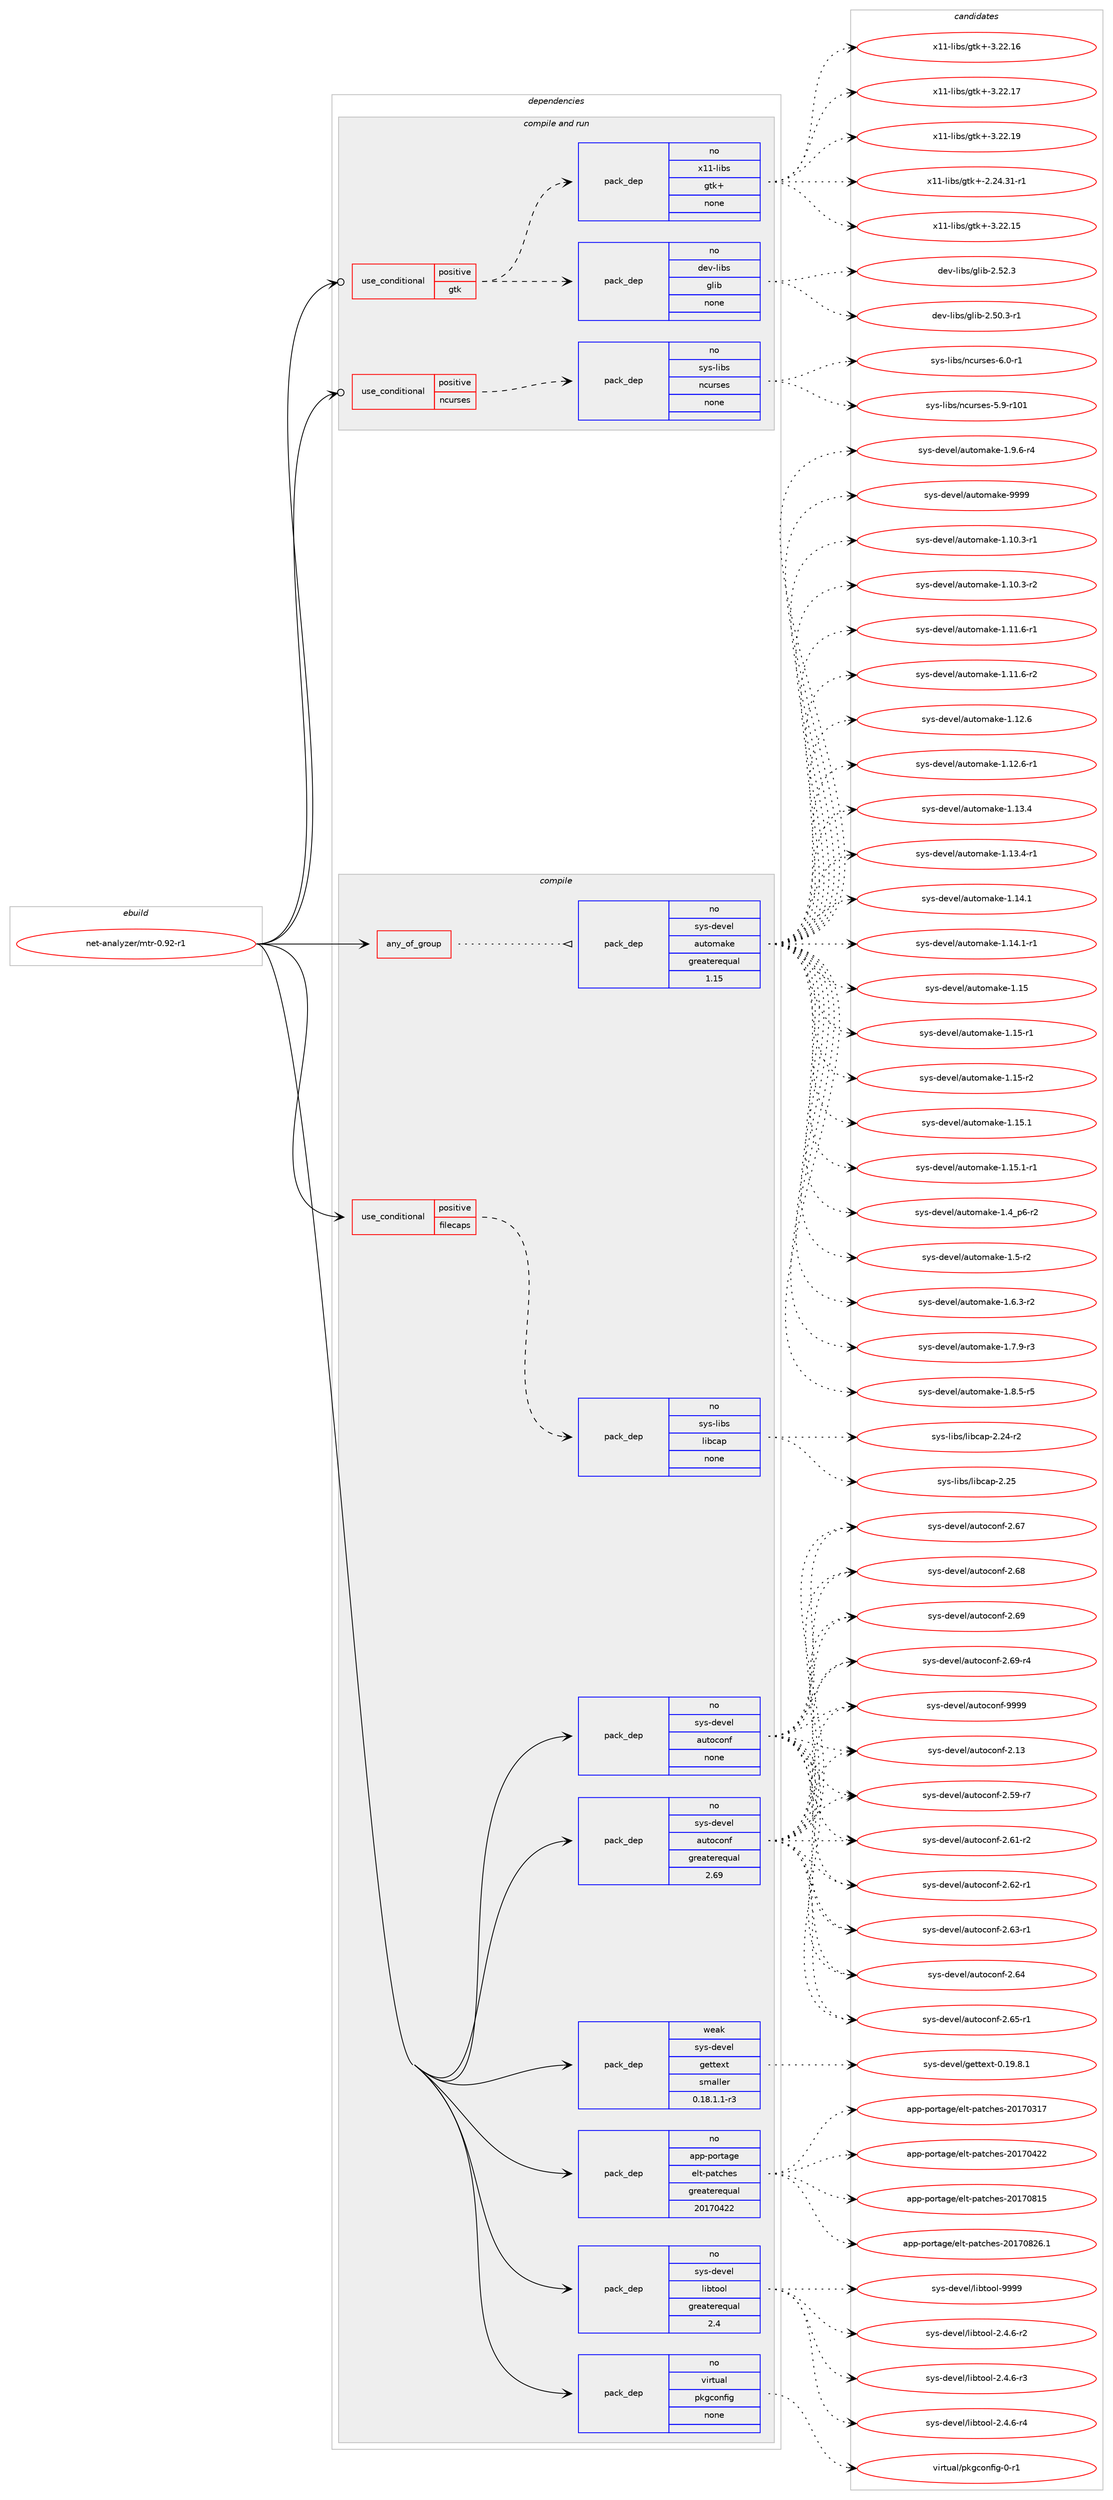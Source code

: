 digraph prolog {

# *************
# Graph options
# *************

newrank=true;
concentrate=true;
compound=true;
graph [rankdir=LR,fontname=Helvetica,fontsize=10,ranksep=1.5];#, ranksep=2.5, nodesep=0.2];
edge  [arrowhead=vee];
node  [fontname=Helvetica,fontsize=10];

# **********
# The ebuild
# **********

subgraph cluster_leftcol {
color=gray;
rank=same;
label=<<i>ebuild</i>>;
id [label="net-analyzer/mtr-0.92-r1", color=red, width=4, href="../net-analyzer/mtr-0.92-r1.svg"];
}

# ****************
# The dependencies
# ****************

subgraph cluster_midcol {
color=gray;
label=<<i>dependencies</i>>;
subgraph cluster_compile {
fillcolor="#eeeeee";
style=filled;
label=<<i>compile</i>>;
subgraph any6329 {
dependency400701 [label=<<TABLE BORDER="0" CELLBORDER="1" CELLSPACING="0" CELLPADDING="4"><TR><TD CELLPADDING="10">any_of_group</TD></TR></TABLE>>, shape=none, color=red];subgraph pack295368 {
dependency400702 [label=<<TABLE BORDER="0" CELLBORDER="1" CELLSPACING="0" CELLPADDING="4" WIDTH="220"><TR><TD ROWSPAN="6" CELLPADDING="30">pack_dep</TD></TR><TR><TD WIDTH="110">no</TD></TR><TR><TD>sys-devel</TD></TR><TR><TD>automake</TD></TR><TR><TD>greaterequal</TD></TR><TR><TD>1.15</TD></TR></TABLE>>, shape=none, color=blue];
}
dependency400701:e -> dependency400702:w [weight=20,style="dotted",arrowhead="oinv"];
}
id:e -> dependency400701:w [weight=20,style="solid",arrowhead="vee"];
subgraph cond98819 {
dependency400703 [label=<<TABLE BORDER="0" CELLBORDER="1" CELLSPACING="0" CELLPADDING="4"><TR><TD ROWSPAN="3" CELLPADDING="10">use_conditional</TD></TR><TR><TD>positive</TD></TR><TR><TD>filecaps</TD></TR></TABLE>>, shape=none, color=red];
subgraph pack295369 {
dependency400704 [label=<<TABLE BORDER="0" CELLBORDER="1" CELLSPACING="0" CELLPADDING="4" WIDTH="220"><TR><TD ROWSPAN="6" CELLPADDING="30">pack_dep</TD></TR><TR><TD WIDTH="110">no</TD></TR><TR><TD>sys-libs</TD></TR><TR><TD>libcap</TD></TR><TR><TD>none</TD></TR><TR><TD></TD></TR></TABLE>>, shape=none, color=blue];
}
dependency400703:e -> dependency400704:w [weight=20,style="dashed",arrowhead="vee"];
}
id:e -> dependency400703:w [weight=20,style="solid",arrowhead="vee"];
subgraph pack295370 {
dependency400705 [label=<<TABLE BORDER="0" CELLBORDER="1" CELLSPACING="0" CELLPADDING="4" WIDTH="220"><TR><TD ROWSPAN="6" CELLPADDING="30">pack_dep</TD></TR><TR><TD WIDTH="110">no</TD></TR><TR><TD>app-portage</TD></TR><TR><TD>elt-patches</TD></TR><TR><TD>greaterequal</TD></TR><TR><TD>20170422</TD></TR></TABLE>>, shape=none, color=blue];
}
id:e -> dependency400705:w [weight=20,style="solid",arrowhead="vee"];
subgraph pack295371 {
dependency400706 [label=<<TABLE BORDER="0" CELLBORDER="1" CELLSPACING="0" CELLPADDING="4" WIDTH="220"><TR><TD ROWSPAN="6" CELLPADDING="30">pack_dep</TD></TR><TR><TD WIDTH="110">no</TD></TR><TR><TD>sys-devel</TD></TR><TR><TD>autoconf</TD></TR><TR><TD>greaterequal</TD></TR><TR><TD>2.69</TD></TR></TABLE>>, shape=none, color=blue];
}
id:e -> dependency400706:w [weight=20,style="solid",arrowhead="vee"];
subgraph pack295372 {
dependency400707 [label=<<TABLE BORDER="0" CELLBORDER="1" CELLSPACING="0" CELLPADDING="4" WIDTH="220"><TR><TD ROWSPAN="6" CELLPADDING="30">pack_dep</TD></TR><TR><TD WIDTH="110">no</TD></TR><TR><TD>sys-devel</TD></TR><TR><TD>autoconf</TD></TR><TR><TD>none</TD></TR><TR><TD></TD></TR></TABLE>>, shape=none, color=blue];
}
id:e -> dependency400707:w [weight=20,style="solid",arrowhead="vee"];
subgraph pack295373 {
dependency400708 [label=<<TABLE BORDER="0" CELLBORDER="1" CELLSPACING="0" CELLPADDING="4" WIDTH="220"><TR><TD ROWSPAN="6" CELLPADDING="30">pack_dep</TD></TR><TR><TD WIDTH="110">no</TD></TR><TR><TD>sys-devel</TD></TR><TR><TD>libtool</TD></TR><TR><TD>greaterequal</TD></TR><TR><TD>2.4</TD></TR></TABLE>>, shape=none, color=blue];
}
id:e -> dependency400708:w [weight=20,style="solid",arrowhead="vee"];
subgraph pack295374 {
dependency400709 [label=<<TABLE BORDER="0" CELLBORDER="1" CELLSPACING="0" CELLPADDING="4" WIDTH="220"><TR><TD ROWSPAN="6" CELLPADDING="30">pack_dep</TD></TR><TR><TD WIDTH="110">no</TD></TR><TR><TD>virtual</TD></TR><TR><TD>pkgconfig</TD></TR><TR><TD>none</TD></TR><TR><TD></TD></TR></TABLE>>, shape=none, color=blue];
}
id:e -> dependency400709:w [weight=20,style="solid",arrowhead="vee"];
subgraph pack295375 {
dependency400710 [label=<<TABLE BORDER="0" CELLBORDER="1" CELLSPACING="0" CELLPADDING="4" WIDTH="220"><TR><TD ROWSPAN="6" CELLPADDING="30">pack_dep</TD></TR><TR><TD WIDTH="110">weak</TD></TR><TR><TD>sys-devel</TD></TR><TR><TD>gettext</TD></TR><TR><TD>smaller</TD></TR><TR><TD>0.18.1.1-r3</TD></TR></TABLE>>, shape=none, color=blue];
}
id:e -> dependency400710:w [weight=20,style="solid",arrowhead="vee"];
}
subgraph cluster_compileandrun {
fillcolor="#eeeeee";
style=filled;
label=<<i>compile and run</i>>;
subgraph cond98820 {
dependency400711 [label=<<TABLE BORDER="0" CELLBORDER="1" CELLSPACING="0" CELLPADDING="4"><TR><TD ROWSPAN="3" CELLPADDING="10">use_conditional</TD></TR><TR><TD>positive</TD></TR><TR><TD>gtk</TD></TR></TABLE>>, shape=none, color=red];
subgraph pack295376 {
dependency400712 [label=<<TABLE BORDER="0" CELLBORDER="1" CELLSPACING="0" CELLPADDING="4" WIDTH="220"><TR><TD ROWSPAN="6" CELLPADDING="30">pack_dep</TD></TR><TR><TD WIDTH="110">no</TD></TR><TR><TD>dev-libs</TD></TR><TR><TD>glib</TD></TR><TR><TD>none</TD></TR><TR><TD></TD></TR></TABLE>>, shape=none, color=blue];
}
dependency400711:e -> dependency400712:w [weight=20,style="dashed",arrowhead="vee"];
subgraph pack295377 {
dependency400713 [label=<<TABLE BORDER="0" CELLBORDER="1" CELLSPACING="0" CELLPADDING="4" WIDTH="220"><TR><TD ROWSPAN="6" CELLPADDING="30">pack_dep</TD></TR><TR><TD WIDTH="110">no</TD></TR><TR><TD>x11-libs</TD></TR><TR><TD>gtk+</TD></TR><TR><TD>none</TD></TR><TR><TD></TD></TR></TABLE>>, shape=none, color=blue];
}
dependency400711:e -> dependency400713:w [weight=20,style="dashed",arrowhead="vee"];
}
id:e -> dependency400711:w [weight=20,style="solid",arrowhead="odotvee"];
subgraph cond98821 {
dependency400714 [label=<<TABLE BORDER="0" CELLBORDER="1" CELLSPACING="0" CELLPADDING="4"><TR><TD ROWSPAN="3" CELLPADDING="10">use_conditional</TD></TR><TR><TD>positive</TD></TR><TR><TD>ncurses</TD></TR></TABLE>>, shape=none, color=red];
subgraph pack295378 {
dependency400715 [label=<<TABLE BORDER="0" CELLBORDER="1" CELLSPACING="0" CELLPADDING="4" WIDTH="220"><TR><TD ROWSPAN="6" CELLPADDING="30">pack_dep</TD></TR><TR><TD WIDTH="110">no</TD></TR><TR><TD>sys-libs</TD></TR><TR><TD>ncurses</TD></TR><TR><TD>none</TD></TR><TR><TD></TD></TR></TABLE>>, shape=none, color=blue];
}
dependency400714:e -> dependency400715:w [weight=20,style="dashed",arrowhead="vee"];
}
id:e -> dependency400714:w [weight=20,style="solid",arrowhead="odotvee"];
}
subgraph cluster_run {
fillcolor="#eeeeee";
style=filled;
label=<<i>run</i>>;
}
}

# **************
# The candidates
# **************

subgraph cluster_choices {
rank=same;
color=gray;
label=<<i>candidates</i>>;

subgraph choice295368 {
color=black;
nodesep=1;
choice11512111545100101118101108479711711611110997107101454946494846514511449 [label="sys-devel/automake-1.10.3-r1", color=red, width=4,href="../sys-devel/automake-1.10.3-r1.svg"];
choice11512111545100101118101108479711711611110997107101454946494846514511450 [label="sys-devel/automake-1.10.3-r2", color=red, width=4,href="../sys-devel/automake-1.10.3-r2.svg"];
choice11512111545100101118101108479711711611110997107101454946494946544511449 [label="sys-devel/automake-1.11.6-r1", color=red, width=4,href="../sys-devel/automake-1.11.6-r1.svg"];
choice11512111545100101118101108479711711611110997107101454946494946544511450 [label="sys-devel/automake-1.11.6-r2", color=red, width=4,href="../sys-devel/automake-1.11.6-r2.svg"];
choice1151211154510010111810110847971171161111099710710145494649504654 [label="sys-devel/automake-1.12.6", color=red, width=4,href="../sys-devel/automake-1.12.6.svg"];
choice11512111545100101118101108479711711611110997107101454946495046544511449 [label="sys-devel/automake-1.12.6-r1", color=red, width=4,href="../sys-devel/automake-1.12.6-r1.svg"];
choice1151211154510010111810110847971171161111099710710145494649514652 [label="sys-devel/automake-1.13.4", color=red, width=4,href="../sys-devel/automake-1.13.4.svg"];
choice11512111545100101118101108479711711611110997107101454946495146524511449 [label="sys-devel/automake-1.13.4-r1", color=red, width=4,href="../sys-devel/automake-1.13.4-r1.svg"];
choice1151211154510010111810110847971171161111099710710145494649524649 [label="sys-devel/automake-1.14.1", color=red, width=4,href="../sys-devel/automake-1.14.1.svg"];
choice11512111545100101118101108479711711611110997107101454946495246494511449 [label="sys-devel/automake-1.14.1-r1", color=red, width=4,href="../sys-devel/automake-1.14.1-r1.svg"];
choice115121115451001011181011084797117116111109971071014549464953 [label="sys-devel/automake-1.15", color=red, width=4,href="../sys-devel/automake-1.15.svg"];
choice1151211154510010111810110847971171161111099710710145494649534511449 [label="sys-devel/automake-1.15-r1", color=red, width=4,href="../sys-devel/automake-1.15-r1.svg"];
choice1151211154510010111810110847971171161111099710710145494649534511450 [label="sys-devel/automake-1.15-r2", color=red, width=4,href="../sys-devel/automake-1.15-r2.svg"];
choice1151211154510010111810110847971171161111099710710145494649534649 [label="sys-devel/automake-1.15.1", color=red, width=4,href="../sys-devel/automake-1.15.1.svg"];
choice11512111545100101118101108479711711611110997107101454946495346494511449 [label="sys-devel/automake-1.15.1-r1", color=red, width=4,href="../sys-devel/automake-1.15.1-r1.svg"];
choice115121115451001011181011084797117116111109971071014549465295112544511450 [label="sys-devel/automake-1.4_p6-r2", color=red, width=4,href="../sys-devel/automake-1.4_p6-r2.svg"];
choice11512111545100101118101108479711711611110997107101454946534511450 [label="sys-devel/automake-1.5-r2", color=red, width=4,href="../sys-devel/automake-1.5-r2.svg"];
choice115121115451001011181011084797117116111109971071014549465446514511450 [label="sys-devel/automake-1.6.3-r2", color=red, width=4,href="../sys-devel/automake-1.6.3-r2.svg"];
choice115121115451001011181011084797117116111109971071014549465546574511451 [label="sys-devel/automake-1.7.9-r3", color=red, width=4,href="../sys-devel/automake-1.7.9-r3.svg"];
choice115121115451001011181011084797117116111109971071014549465646534511453 [label="sys-devel/automake-1.8.5-r5", color=red, width=4,href="../sys-devel/automake-1.8.5-r5.svg"];
choice115121115451001011181011084797117116111109971071014549465746544511452 [label="sys-devel/automake-1.9.6-r4", color=red, width=4,href="../sys-devel/automake-1.9.6-r4.svg"];
choice115121115451001011181011084797117116111109971071014557575757 [label="sys-devel/automake-9999", color=red, width=4,href="../sys-devel/automake-9999.svg"];
dependency400702:e -> choice11512111545100101118101108479711711611110997107101454946494846514511449:w [style=dotted,weight="100"];
dependency400702:e -> choice11512111545100101118101108479711711611110997107101454946494846514511450:w [style=dotted,weight="100"];
dependency400702:e -> choice11512111545100101118101108479711711611110997107101454946494946544511449:w [style=dotted,weight="100"];
dependency400702:e -> choice11512111545100101118101108479711711611110997107101454946494946544511450:w [style=dotted,weight="100"];
dependency400702:e -> choice1151211154510010111810110847971171161111099710710145494649504654:w [style=dotted,weight="100"];
dependency400702:e -> choice11512111545100101118101108479711711611110997107101454946495046544511449:w [style=dotted,weight="100"];
dependency400702:e -> choice1151211154510010111810110847971171161111099710710145494649514652:w [style=dotted,weight="100"];
dependency400702:e -> choice11512111545100101118101108479711711611110997107101454946495146524511449:w [style=dotted,weight="100"];
dependency400702:e -> choice1151211154510010111810110847971171161111099710710145494649524649:w [style=dotted,weight="100"];
dependency400702:e -> choice11512111545100101118101108479711711611110997107101454946495246494511449:w [style=dotted,weight="100"];
dependency400702:e -> choice115121115451001011181011084797117116111109971071014549464953:w [style=dotted,weight="100"];
dependency400702:e -> choice1151211154510010111810110847971171161111099710710145494649534511449:w [style=dotted,weight="100"];
dependency400702:e -> choice1151211154510010111810110847971171161111099710710145494649534511450:w [style=dotted,weight="100"];
dependency400702:e -> choice1151211154510010111810110847971171161111099710710145494649534649:w [style=dotted,weight="100"];
dependency400702:e -> choice11512111545100101118101108479711711611110997107101454946495346494511449:w [style=dotted,weight="100"];
dependency400702:e -> choice115121115451001011181011084797117116111109971071014549465295112544511450:w [style=dotted,weight="100"];
dependency400702:e -> choice11512111545100101118101108479711711611110997107101454946534511450:w [style=dotted,weight="100"];
dependency400702:e -> choice115121115451001011181011084797117116111109971071014549465446514511450:w [style=dotted,weight="100"];
dependency400702:e -> choice115121115451001011181011084797117116111109971071014549465546574511451:w [style=dotted,weight="100"];
dependency400702:e -> choice115121115451001011181011084797117116111109971071014549465646534511453:w [style=dotted,weight="100"];
dependency400702:e -> choice115121115451001011181011084797117116111109971071014549465746544511452:w [style=dotted,weight="100"];
dependency400702:e -> choice115121115451001011181011084797117116111109971071014557575757:w [style=dotted,weight="100"];
}
subgraph choice295369 {
color=black;
nodesep=1;
choice11512111545108105981154710810598999711245504650524511450 [label="sys-libs/libcap-2.24-r2", color=red, width=4,href="../sys-libs/libcap-2.24-r2.svg"];
choice1151211154510810598115471081059899971124550465053 [label="sys-libs/libcap-2.25", color=red, width=4,href="../sys-libs/libcap-2.25.svg"];
dependency400704:e -> choice11512111545108105981154710810598999711245504650524511450:w [style=dotted,weight="100"];
dependency400704:e -> choice1151211154510810598115471081059899971124550465053:w [style=dotted,weight="100"];
}
subgraph choice295370 {
color=black;
nodesep=1;
choice97112112451121111141169710310147101108116451129711699104101115455048495548514955 [label="app-portage/elt-patches-20170317", color=red, width=4,href="../app-portage/elt-patches-20170317.svg"];
choice97112112451121111141169710310147101108116451129711699104101115455048495548525050 [label="app-portage/elt-patches-20170422", color=red, width=4,href="../app-portage/elt-patches-20170422.svg"];
choice97112112451121111141169710310147101108116451129711699104101115455048495548564953 [label="app-portage/elt-patches-20170815", color=red, width=4,href="../app-portage/elt-patches-20170815.svg"];
choice971121124511211111411697103101471011081164511297116991041011154550484955485650544649 [label="app-portage/elt-patches-20170826.1", color=red, width=4,href="../app-portage/elt-patches-20170826.1.svg"];
dependency400705:e -> choice97112112451121111141169710310147101108116451129711699104101115455048495548514955:w [style=dotted,weight="100"];
dependency400705:e -> choice97112112451121111141169710310147101108116451129711699104101115455048495548525050:w [style=dotted,weight="100"];
dependency400705:e -> choice97112112451121111141169710310147101108116451129711699104101115455048495548564953:w [style=dotted,weight="100"];
dependency400705:e -> choice971121124511211111411697103101471011081164511297116991041011154550484955485650544649:w [style=dotted,weight="100"];
}
subgraph choice295371 {
color=black;
nodesep=1;
choice115121115451001011181011084797117116111991111101024550464951 [label="sys-devel/autoconf-2.13", color=red, width=4,href="../sys-devel/autoconf-2.13.svg"];
choice1151211154510010111810110847971171161119911111010245504653574511455 [label="sys-devel/autoconf-2.59-r7", color=red, width=4,href="../sys-devel/autoconf-2.59-r7.svg"];
choice1151211154510010111810110847971171161119911111010245504654494511450 [label="sys-devel/autoconf-2.61-r2", color=red, width=4,href="../sys-devel/autoconf-2.61-r2.svg"];
choice1151211154510010111810110847971171161119911111010245504654504511449 [label="sys-devel/autoconf-2.62-r1", color=red, width=4,href="../sys-devel/autoconf-2.62-r1.svg"];
choice1151211154510010111810110847971171161119911111010245504654514511449 [label="sys-devel/autoconf-2.63-r1", color=red, width=4,href="../sys-devel/autoconf-2.63-r1.svg"];
choice115121115451001011181011084797117116111991111101024550465452 [label="sys-devel/autoconf-2.64", color=red, width=4,href="../sys-devel/autoconf-2.64.svg"];
choice1151211154510010111810110847971171161119911111010245504654534511449 [label="sys-devel/autoconf-2.65-r1", color=red, width=4,href="../sys-devel/autoconf-2.65-r1.svg"];
choice115121115451001011181011084797117116111991111101024550465455 [label="sys-devel/autoconf-2.67", color=red, width=4,href="../sys-devel/autoconf-2.67.svg"];
choice115121115451001011181011084797117116111991111101024550465456 [label="sys-devel/autoconf-2.68", color=red, width=4,href="../sys-devel/autoconf-2.68.svg"];
choice115121115451001011181011084797117116111991111101024550465457 [label="sys-devel/autoconf-2.69", color=red, width=4,href="../sys-devel/autoconf-2.69.svg"];
choice1151211154510010111810110847971171161119911111010245504654574511452 [label="sys-devel/autoconf-2.69-r4", color=red, width=4,href="../sys-devel/autoconf-2.69-r4.svg"];
choice115121115451001011181011084797117116111991111101024557575757 [label="sys-devel/autoconf-9999", color=red, width=4,href="../sys-devel/autoconf-9999.svg"];
dependency400706:e -> choice115121115451001011181011084797117116111991111101024550464951:w [style=dotted,weight="100"];
dependency400706:e -> choice1151211154510010111810110847971171161119911111010245504653574511455:w [style=dotted,weight="100"];
dependency400706:e -> choice1151211154510010111810110847971171161119911111010245504654494511450:w [style=dotted,weight="100"];
dependency400706:e -> choice1151211154510010111810110847971171161119911111010245504654504511449:w [style=dotted,weight="100"];
dependency400706:e -> choice1151211154510010111810110847971171161119911111010245504654514511449:w [style=dotted,weight="100"];
dependency400706:e -> choice115121115451001011181011084797117116111991111101024550465452:w [style=dotted,weight="100"];
dependency400706:e -> choice1151211154510010111810110847971171161119911111010245504654534511449:w [style=dotted,weight="100"];
dependency400706:e -> choice115121115451001011181011084797117116111991111101024550465455:w [style=dotted,weight="100"];
dependency400706:e -> choice115121115451001011181011084797117116111991111101024550465456:w [style=dotted,weight="100"];
dependency400706:e -> choice115121115451001011181011084797117116111991111101024550465457:w [style=dotted,weight="100"];
dependency400706:e -> choice1151211154510010111810110847971171161119911111010245504654574511452:w [style=dotted,weight="100"];
dependency400706:e -> choice115121115451001011181011084797117116111991111101024557575757:w [style=dotted,weight="100"];
}
subgraph choice295372 {
color=black;
nodesep=1;
choice115121115451001011181011084797117116111991111101024550464951 [label="sys-devel/autoconf-2.13", color=red, width=4,href="../sys-devel/autoconf-2.13.svg"];
choice1151211154510010111810110847971171161119911111010245504653574511455 [label="sys-devel/autoconf-2.59-r7", color=red, width=4,href="../sys-devel/autoconf-2.59-r7.svg"];
choice1151211154510010111810110847971171161119911111010245504654494511450 [label="sys-devel/autoconf-2.61-r2", color=red, width=4,href="../sys-devel/autoconf-2.61-r2.svg"];
choice1151211154510010111810110847971171161119911111010245504654504511449 [label="sys-devel/autoconf-2.62-r1", color=red, width=4,href="../sys-devel/autoconf-2.62-r1.svg"];
choice1151211154510010111810110847971171161119911111010245504654514511449 [label="sys-devel/autoconf-2.63-r1", color=red, width=4,href="../sys-devel/autoconf-2.63-r1.svg"];
choice115121115451001011181011084797117116111991111101024550465452 [label="sys-devel/autoconf-2.64", color=red, width=4,href="../sys-devel/autoconf-2.64.svg"];
choice1151211154510010111810110847971171161119911111010245504654534511449 [label="sys-devel/autoconf-2.65-r1", color=red, width=4,href="../sys-devel/autoconf-2.65-r1.svg"];
choice115121115451001011181011084797117116111991111101024550465455 [label="sys-devel/autoconf-2.67", color=red, width=4,href="../sys-devel/autoconf-2.67.svg"];
choice115121115451001011181011084797117116111991111101024550465456 [label="sys-devel/autoconf-2.68", color=red, width=4,href="../sys-devel/autoconf-2.68.svg"];
choice115121115451001011181011084797117116111991111101024550465457 [label="sys-devel/autoconf-2.69", color=red, width=4,href="../sys-devel/autoconf-2.69.svg"];
choice1151211154510010111810110847971171161119911111010245504654574511452 [label="sys-devel/autoconf-2.69-r4", color=red, width=4,href="../sys-devel/autoconf-2.69-r4.svg"];
choice115121115451001011181011084797117116111991111101024557575757 [label="sys-devel/autoconf-9999", color=red, width=4,href="../sys-devel/autoconf-9999.svg"];
dependency400707:e -> choice115121115451001011181011084797117116111991111101024550464951:w [style=dotted,weight="100"];
dependency400707:e -> choice1151211154510010111810110847971171161119911111010245504653574511455:w [style=dotted,weight="100"];
dependency400707:e -> choice1151211154510010111810110847971171161119911111010245504654494511450:w [style=dotted,weight="100"];
dependency400707:e -> choice1151211154510010111810110847971171161119911111010245504654504511449:w [style=dotted,weight="100"];
dependency400707:e -> choice1151211154510010111810110847971171161119911111010245504654514511449:w [style=dotted,weight="100"];
dependency400707:e -> choice115121115451001011181011084797117116111991111101024550465452:w [style=dotted,weight="100"];
dependency400707:e -> choice1151211154510010111810110847971171161119911111010245504654534511449:w [style=dotted,weight="100"];
dependency400707:e -> choice115121115451001011181011084797117116111991111101024550465455:w [style=dotted,weight="100"];
dependency400707:e -> choice115121115451001011181011084797117116111991111101024550465456:w [style=dotted,weight="100"];
dependency400707:e -> choice115121115451001011181011084797117116111991111101024550465457:w [style=dotted,weight="100"];
dependency400707:e -> choice1151211154510010111810110847971171161119911111010245504654574511452:w [style=dotted,weight="100"];
dependency400707:e -> choice115121115451001011181011084797117116111991111101024557575757:w [style=dotted,weight="100"];
}
subgraph choice295373 {
color=black;
nodesep=1;
choice1151211154510010111810110847108105981161111111084550465246544511450 [label="sys-devel/libtool-2.4.6-r2", color=red, width=4,href="../sys-devel/libtool-2.4.6-r2.svg"];
choice1151211154510010111810110847108105981161111111084550465246544511451 [label="sys-devel/libtool-2.4.6-r3", color=red, width=4,href="../sys-devel/libtool-2.4.6-r3.svg"];
choice1151211154510010111810110847108105981161111111084550465246544511452 [label="sys-devel/libtool-2.4.6-r4", color=red, width=4,href="../sys-devel/libtool-2.4.6-r4.svg"];
choice1151211154510010111810110847108105981161111111084557575757 [label="sys-devel/libtool-9999", color=red, width=4,href="../sys-devel/libtool-9999.svg"];
dependency400708:e -> choice1151211154510010111810110847108105981161111111084550465246544511450:w [style=dotted,weight="100"];
dependency400708:e -> choice1151211154510010111810110847108105981161111111084550465246544511451:w [style=dotted,weight="100"];
dependency400708:e -> choice1151211154510010111810110847108105981161111111084550465246544511452:w [style=dotted,weight="100"];
dependency400708:e -> choice1151211154510010111810110847108105981161111111084557575757:w [style=dotted,weight="100"];
}
subgraph choice295374 {
color=black;
nodesep=1;
choice11810511411611797108471121071039911111010210510345484511449 [label="virtual/pkgconfig-0-r1", color=red, width=4,href="../virtual/pkgconfig-0-r1.svg"];
dependency400709:e -> choice11810511411611797108471121071039911111010210510345484511449:w [style=dotted,weight="100"];
}
subgraph choice295375 {
color=black;
nodesep=1;
choice1151211154510010111810110847103101116116101120116454846495746564649 [label="sys-devel/gettext-0.19.8.1", color=red, width=4,href="../sys-devel/gettext-0.19.8.1.svg"];
dependency400710:e -> choice1151211154510010111810110847103101116116101120116454846495746564649:w [style=dotted,weight="100"];
}
subgraph choice295376 {
color=black;
nodesep=1;
choice10010111845108105981154710310810598455046534846514511449 [label="dev-libs/glib-2.50.3-r1", color=red, width=4,href="../dev-libs/glib-2.50.3-r1.svg"];
choice1001011184510810598115471031081059845504653504651 [label="dev-libs/glib-2.52.3", color=red, width=4,href="../dev-libs/glib-2.52.3.svg"];
dependency400712:e -> choice10010111845108105981154710310810598455046534846514511449:w [style=dotted,weight="100"];
dependency400712:e -> choice1001011184510810598115471031081059845504653504651:w [style=dotted,weight="100"];
}
subgraph choice295377 {
color=black;
nodesep=1;
choice12049494510810598115471031161074345504650524651494511449 [label="x11-libs/gtk+-2.24.31-r1", color=red, width=4,href="../x11-libs/gtk+-2.24.31-r1.svg"];
choice1204949451081059811547103116107434551465050464953 [label="x11-libs/gtk+-3.22.15", color=red, width=4,href="../x11-libs/gtk+-3.22.15.svg"];
choice1204949451081059811547103116107434551465050464954 [label="x11-libs/gtk+-3.22.16", color=red, width=4,href="../x11-libs/gtk+-3.22.16.svg"];
choice1204949451081059811547103116107434551465050464955 [label="x11-libs/gtk+-3.22.17", color=red, width=4,href="../x11-libs/gtk+-3.22.17.svg"];
choice1204949451081059811547103116107434551465050464957 [label="x11-libs/gtk+-3.22.19", color=red, width=4,href="../x11-libs/gtk+-3.22.19.svg"];
dependency400713:e -> choice12049494510810598115471031161074345504650524651494511449:w [style=dotted,weight="100"];
dependency400713:e -> choice1204949451081059811547103116107434551465050464953:w [style=dotted,weight="100"];
dependency400713:e -> choice1204949451081059811547103116107434551465050464954:w [style=dotted,weight="100"];
dependency400713:e -> choice1204949451081059811547103116107434551465050464955:w [style=dotted,weight="100"];
dependency400713:e -> choice1204949451081059811547103116107434551465050464957:w [style=dotted,weight="100"];
}
subgraph choice295378 {
color=black;
nodesep=1;
choice115121115451081059811547110991171141151011154553465745114494849 [label="sys-libs/ncurses-5.9-r101", color=red, width=4,href="../sys-libs/ncurses-5.9-r101.svg"];
choice11512111545108105981154711099117114115101115455446484511449 [label="sys-libs/ncurses-6.0-r1", color=red, width=4,href="../sys-libs/ncurses-6.0-r1.svg"];
dependency400715:e -> choice115121115451081059811547110991171141151011154553465745114494849:w [style=dotted,weight="100"];
dependency400715:e -> choice11512111545108105981154711099117114115101115455446484511449:w [style=dotted,weight="100"];
}
}

}
